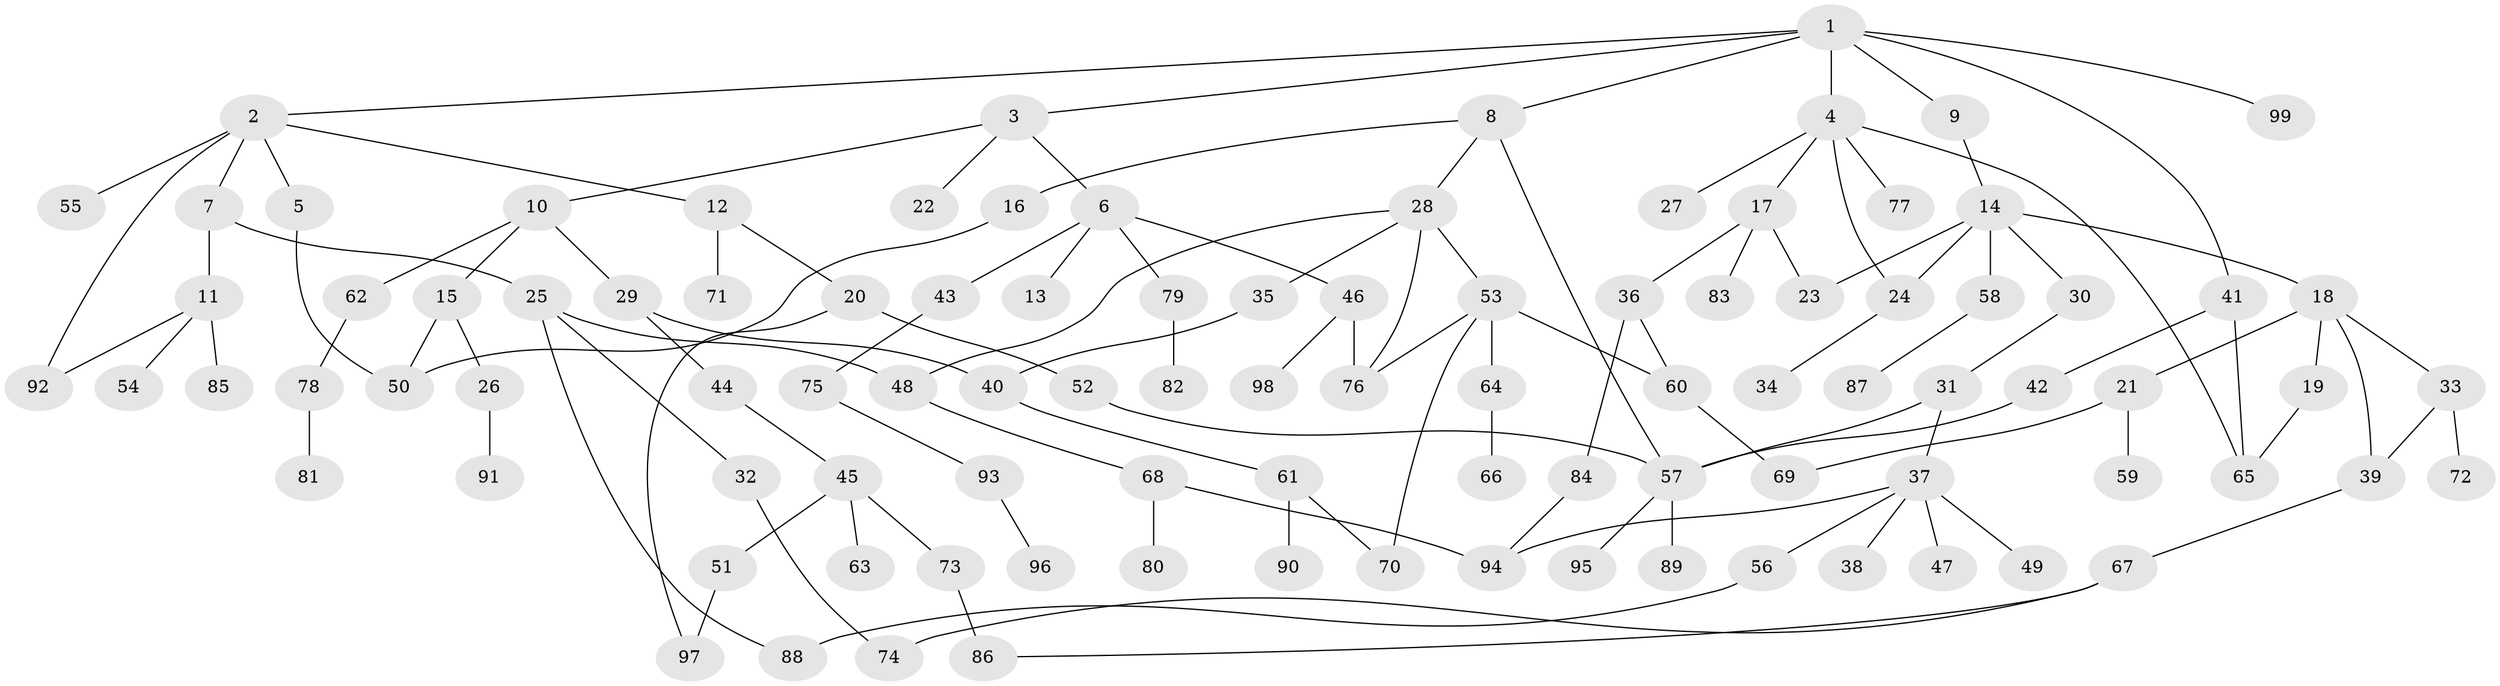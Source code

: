 // coarse degree distribution, {6: 0.04, 4: 0.2, 3: 0.18, 5: 0.1, 1: 0.24, 2: 0.24}
// Generated by graph-tools (version 1.1) at 2025/49/03/04/25 22:49:02]
// undirected, 99 vertices, 122 edges
graph export_dot {
  node [color=gray90,style=filled];
  1;
  2;
  3;
  4;
  5;
  6;
  7;
  8;
  9;
  10;
  11;
  12;
  13;
  14;
  15;
  16;
  17;
  18;
  19;
  20;
  21;
  22;
  23;
  24;
  25;
  26;
  27;
  28;
  29;
  30;
  31;
  32;
  33;
  34;
  35;
  36;
  37;
  38;
  39;
  40;
  41;
  42;
  43;
  44;
  45;
  46;
  47;
  48;
  49;
  50;
  51;
  52;
  53;
  54;
  55;
  56;
  57;
  58;
  59;
  60;
  61;
  62;
  63;
  64;
  65;
  66;
  67;
  68;
  69;
  70;
  71;
  72;
  73;
  74;
  75;
  76;
  77;
  78;
  79;
  80;
  81;
  82;
  83;
  84;
  85;
  86;
  87;
  88;
  89;
  90;
  91;
  92;
  93;
  94;
  95;
  96;
  97;
  98;
  99;
  1 -- 2;
  1 -- 3;
  1 -- 4;
  1 -- 8;
  1 -- 9;
  1 -- 41;
  1 -- 99;
  2 -- 5;
  2 -- 7;
  2 -- 12;
  2 -- 55;
  2 -- 92;
  3 -- 6;
  3 -- 10;
  3 -- 22;
  4 -- 17;
  4 -- 24;
  4 -- 27;
  4 -- 77;
  4 -- 65;
  5 -- 50;
  6 -- 13;
  6 -- 43;
  6 -- 46;
  6 -- 79;
  7 -- 11;
  7 -- 25;
  8 -- 16;
  8 -- 28;
  8 -- 57;
  9 -- 14;
  10 -- 15;
  10 -- 29;
  10 -- 62;
  11 -- 54;
  11 -- 85;
  11 -- 92;
  12 -- 20;
  12 -- 71;
  14 -- 18;
  14 -- 30;
  14 -- 58;
  14 -- 24;
  14 -- 23;
  15 -- 26;
  15 -- 50;
  16 -- 50;
  17 -- 23;
  17 -- 36;
  17 -- 83;
  18 -- 19;
  18 -- 21;
  18 -- 33;
  18 -- 39;
  19 -- 65;
  20 -- 52;
  20 -- 97;
  21 -- 59;
  21 -- 69;
  24 -- 34;
  25 -- 32;
  25 -- 88;
  25 -- 48;
  26 -- 91;
  28 -- 35;
  28 -- 48;
  28 -- 53;
  28 -- 76;
  29 -- 40;
  29 -- 44;
  30 -- 31;
  31 -- 37;
  31 -- 57;
  32 -- 74;
  33 -- 39;
  33 -- 72;
  35 -- 40;
  36 -- 60;
  36 -- 84;
  37 -- 38;
  37 -- 47;
  37 -- 49;
  37 -- 56;
  37 -- 94;
  39 -- 67;
  40 -- 61;
  41 -- 42;
  41 -- 65;
  42 -- 57;
  43 -- 75;
  44 -- 45;
  45 -- 51;
  45 -- 63;
  45 -- 73;
  46 -- 98;
  46 -- 76;
  48 -- 68;
  51 -- 97;
  52 -- 57;
  53 -- 64;
  53 -- 70;
  53 -- 76;
  53 -- 60;
  56 -- 88;
  57 -- 89;
  57 -- 95;
  58 -- 87;
  60 -- 69;
  61 -- 90;
  61 -- 70;
  62 -- 78;
  64 -- 66;
  67 -- 74;
  67 -- 86;
  68 -- 80;
  68 -- 94;
  73 -- 86;
  75 -- 93;
  78 -- 81;
  79 -- 82;
  84 -- 94;
  93 -- 96;
}
